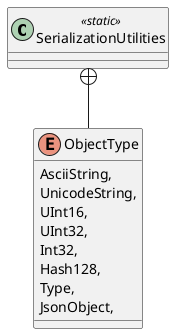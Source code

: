 @startuml
class SerializationUtilities <<static>> {
}
enum ObjectType {
    AsciiString,
    UnicodeString,
    UInt16,
    UInt32,
    Int32,
    Hash128,
    Type,
    JsonObject,
}
SerializationUtilities +-- ObjectType
@enduml
